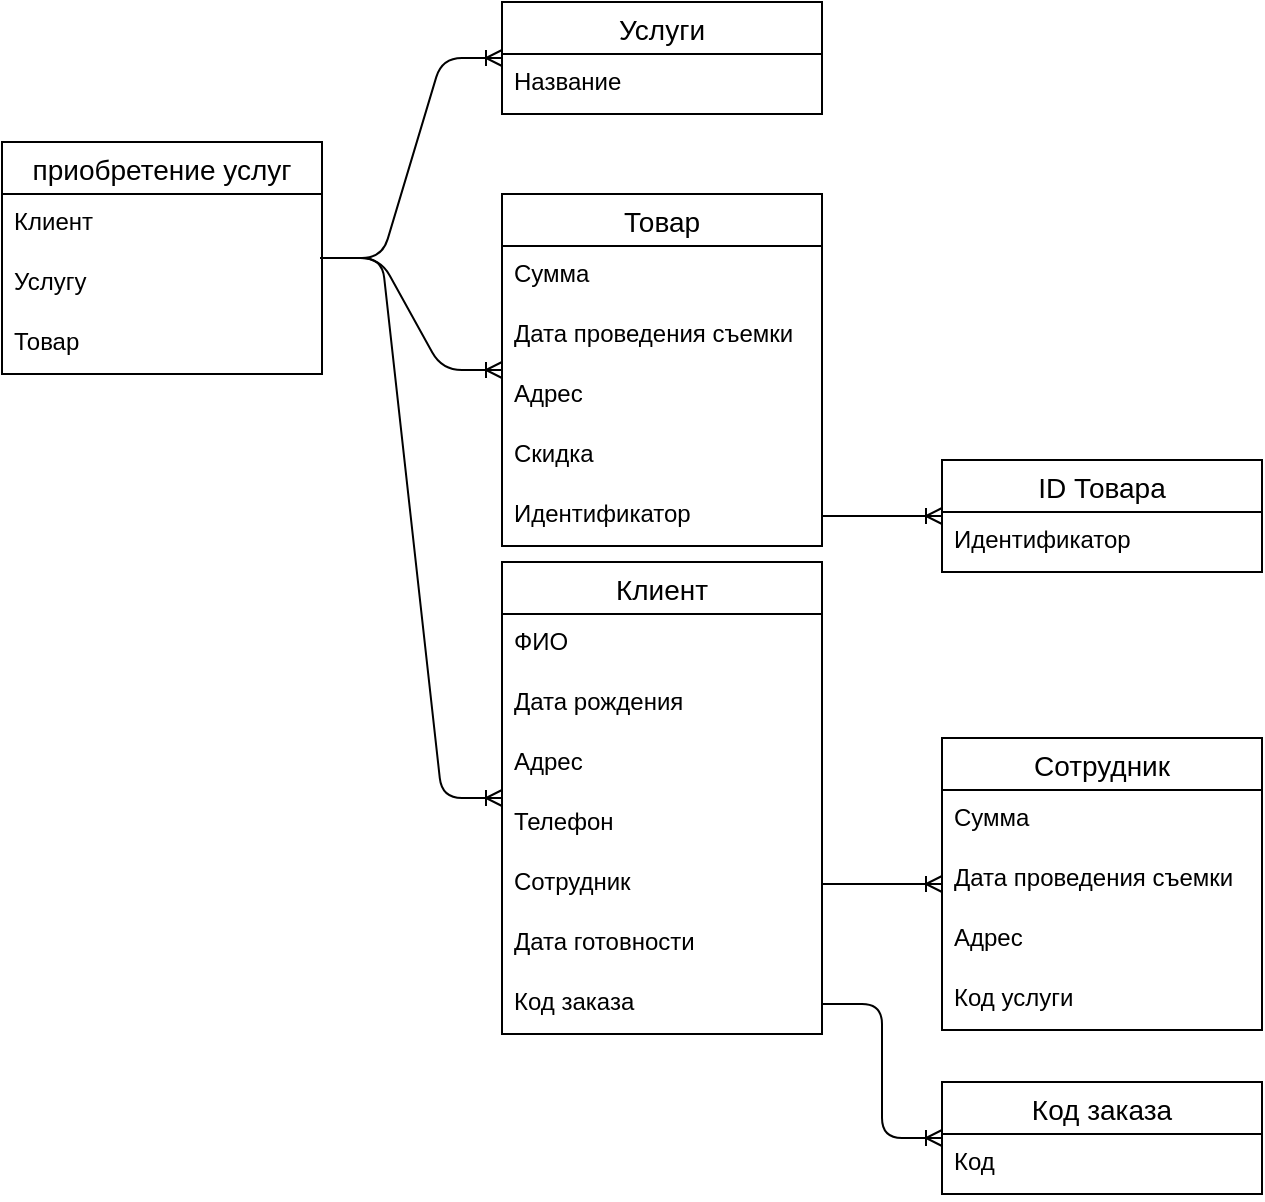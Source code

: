<mxfile version="14.4.8" type="github"><diagram id="8Ny9TbEh6WmF0hknEuNK" name="Page-1"><mxGraphModel dx="1454" dy="794" grid="1" gridSize="10" guides="1" tooltips="1" connect="1" arrows="1" fold="1" page="1" pageScale="1" pageWidth="827" pageHeight="1169" math="0" shadow="0"><root><mxCell id="0"/><mxCell id="1" parent="0"/><mxCell id="u0N26a6ctz3pZJtH_jlo-2" value="Услуги" style="swimlane;fontStyle=0;childLayout=stackLayout;horizontal=1;startSize=26;horizontalStack=0;resizeParent=1;resizeParentMax=0;resizeLast=0;collapsible=1;marginBottom=0;align=center;fontSize=14;" vertex="1" parent="1"><mxGeometry x="270" y="70" width="160" height="56" as="geometry"/></mxCell><mxCell id="u0N26a6ctz3pZJtH_jlo-3" value="Название" style="text;strokeColor=none;fillColor=none;spacingLeft=4;spacingRight=4;overflow=hidden;rotatable=0;points=[[0,0.5],[1,0.5]];portConstraint=eastwest;fontSize=12;" vertex="1" parent="u0N26a6ctz3pZJtH_jlo-2"><mxGeometry y="26" width="160" height="30" as="geometry"/></mxCell><mxCell id="u0N26a6ctz3pZJtH_jlo-11" value="Клиент" style="swimlane;fontStyle=0;childLayout=stackLayout;horizontal=1;startSize=26;horizontalStack=0;resizeParent=1;resizeParentMax=0;resizeLast=0;collapsible=1;marginBottom=0;align=center;fontSize=14;" vertex="1" parent="1"><mxGeometry x="270" y="350" width="160" height="236" as="geometry"/></mxCell><mxCell id="u0N26a6ctz3pZJtH_jlo-12" value="ФИО&#10;" style="text;strokeColor=none;fillColor=none;spacingLeft=4;spacingRight=4;overflow=hidden;rotatable=0;points=[[0,0.5],[1,0.5]];portConstraint=eastwest;fontSize=12;" vertex="1" parent="u0N26a6ctz3pZJtH_jlo-11"><mxGeometry y="26" width="160" height="30" as="geometry"/></mxCell><mxCell id="u0N26a6ctz3pZJtH_jlo-13" value="Дата рождения" style="text;strokeColor=none;fillColor=none;spacingLeft=4;spacingRight=4;overflow=hidden;rotatable=0;points=[[0,0.5],[1,0.5]];portConstraint=eastwest;fontSize=12;" vertex="1" parent="u0N26a6ctz3pZJtH_jlo-11"><mxGeometry y="56" width="160" height="30" as="geometry"/></mxCell><mxCell id="u0N26a6ctz3pZJtH_jlo-14" value="Адрес" style="text;strokeColor=none;fillColor=none;spacingLeft=4;spacingRight=4;overflow=hidden;rotatable=0;points=[[0,0.5],[1,0.5]];portConstraint=eastwest;fontSize=12;" vertex="1" parent="u0N26a6ctz3pZJtH_jlo-11"><mxGeometry y="86" width="160" height="30" as="geometry"/></mxCell><mxCell id="u0N26a6ctz3pZJtH_jlo-15" value="Телефон" style="text;strokeColor=none;fillColor=none;spacingLeft=4;spacingRight=4;overflow=hidden;rotatable=0;points=[[0,0.5],[1,0.5]];portConstraint=eastwest;fontSize=12;" vertex="1" parent="u0N26a6ctz3pZJtH_jlo-11"><mxGeometry y="116" width="160" height="30" as="geometry"/></mxCell><mxCell id="u0N26a6ctz3pZJtH_jlo-36" value="Сотрудник" style="text;strokeColor=none;fillColor=none;spacingLeft=4;spacingRight=4;overflow=hidden;rotatable=0;points=[[0,0.5],[1,0.5]];portConstraint=eastwest;fontSize=12;" vertex="1" parent="u0N26a6ctz3pZJtH_jlo-11"><mxGeometry y="146" width="160" height="30" as="geometry"/></mxCell><mxCell id="u0N26a6ctz3pZJtH_jlo-37" value="Дата готовности" style="text;strokeColor=none;fillColor=none;spacingLeft=4;spacingRight=4;overflow=hidden;rotatable=0;points=[[0,0.5],[1,0.5]];portConstraint=eastwest;fontSize=12;" vertex="1" parent="u0N26a6ctz3pZJtH_jlo-11"><mxGeometry y="176" width="160" height="30" as="geometry"/></mxCell><mxCell id="u0N26a6ctz3pZJtH_jlo-38" value="Код заказа" style="text;strokeColor=none;fillColor=none;spacingLeft=4;spacingRight=4;overflow=hidden;rotatable=0;points=[[0,0.5],[1,0.5]];portConstraint=eastwest;fontSize=12;" vertex="1" parent="u0N26a6ctz3pZJtH_jlo-11"><mxGeometry y="206" width="160" height="30" as="geometry"/></mxCell><mxCell id="u0N26a6ctz3pZJtH_jlo-17" value="Товар" style="swimlane;fontStyle=0;childLayout=stackLayout;horizontal=1;startSize=26;horizontalStack=0;resizeParent=1;resizeParentMax=0;resizeLast=0;collapsible=1;marginBottom=0;align=center;fontSize=14;" vertex="1" parent="1"><mxGeometry x="270" y="166" width="160" height="176" as="geometry"/></mxCell><mxCell id="u0N26a6ctz3pZJtH_jlo-18" value="Сумма" style="text;strokeColor=none;fillColor=none;spacingLeft=4;spacingRight=4;overflow=hidden;rotatable=0;points=[[0,0.5],[1,0.5]];portConstraint=eastwest;fontSize=12;" vertex="1" parent="u0N26a6ctz3pZJtH_jlo-17"><mxGeometry y="26" width="160" height="30" as="geometry"/></mxCell><mxCell id="u0N26a6ctz3pZJtH_jlo-19" value="Дата проведения съемки" style="text;strokeColor=none;fillColor=none;spacingLeft=4;spacingRight=4;overflow=hidden;rotatable=0;points=[[0,0.5],[1,0.5]];portConstraint=eastwest;fontSize=12;" vertex="1" parent="u0N26a6ctz3pZJtH_jlo-17"><mxGeometry y="56" width="160" height="30" as="geometry"/></mxCell><mxCell id="u0N26a6ctz3pZJtH_jlo-20" value="Адрес" style="text;strokeColor=none;fillColor=none;spacingLeft=4;spacingRight=4;overflow=hidden;rotatable=0;points=[[0,0.5],[1,0.5]];portConstraint=eastwest;fontSize=12;" vertex="1" parent="u0N26a6ctz3pZJtH_jlo-17"><mxGeometry y="86" width="160" height="30" as="geometry"/></mxCell><mxCell id="u0N26a6ctz3pZJtH_jlo-21" value="Скидка" style="text;strokeColor=none;fillColor=none;spacingLeft=4;spacingRight=4;overflow=hidden;rotatable=0;points=[[0,0.5],[1,0.5]];portConstraint=eastwest;fontSize=12;" vertex="1" parent="u0N26a6ctz3pZJtH_jlo-17"><mxGeometry y="116" width="160" height="30" as="geometry"/></mxCell><mxCell id="u0N26a6ctz3pZJtH_jlo-49" value="Идентификатор" style="text;strokeColor=none;fillColor=none;spacingLeft=4;spacingRight=4;overflow=hidden;rotatable=0;points=[[0,0.5],[1,0.5]];portConstraint=eastwest;fontSize=12;" vertex="1" parent="u0N26a6ctz3pZJtH_jlo-17"><mxGeometry y="146" width="160" height="30" as="geometry"/></mxCell><mxCell id="u0N26a6ctz3pZJtH_jlo-23" value="приобретение услуг" style="swimlane;fontStyle=0;childLayout=stackLayout;horizontal=1;startSize=26;horizontalStack=0;resizeParent=1;resizeParentMax=0;resizeLast=0;collapsible=1;marginBottom=0;align=center;fontSize=14;" vertex="1" parent="1"><mxGeometry x="20" y="140" width="160" height="116" as="geometry"/></mxCell><mxCell id="u0N26a6ctz3pZJtH_jlo-24" value="Клиент" style="text;strokeColor=none;fillColor=none;spacingLeft=4;spacingRight=4;overflow=hidden;rotatable=0;points=[[0,0.5],[1,0.5]];portConstraint=eastwest;fontSize=12;" vertex="1" parent="u0N26a6ctz3pZJtH_jlo-23"><mxGeometry y="26" width="160" height="30" as="geometry"/></mxCell><mxCell id="u0N26a6ctz3pZJtH_jlo-25" value="Услугу" style="text;strokeColor=none;fillColor=none;spacingLeft=4;spacingRight=4;overflow=hidden;rotatable=0;points=[[0,0.5],[1,0.5]];portConstraint=eastwest;fontSize=12;" vertex="1" parent="u0N26a6ctz3pZJtH_jlo-23"><mxGeometry y="56" width="160" height="30" as="geometry"/></mxCell><mxCell id="u0N26a6ctz3pZJtH_jlo-26" value="Товар" style="text;strokeColor=none;fillColor=none;spacingLeft=4;spacingRight=4;overflow=hidden;rotatable=0;points=[[0,0.5],[1,0.5]];portConstraint=eastwest;fontSize=12;" vertex="1" parent="u0N26a6ctz3pZJtH_jlo-23"><mxGeometry y="86" width="160" height="30" as="geometry"/></mxCell><mxCell id="u0N26a6ctz3pZJtH_jlo-27" value="" style="edgeStyle=entityRelationEdgeStyle;fontSize=12;html=1;endArrow=ERoneToMany;" edge="1" parent="1" source="u0N26a6ctz3pZJtH_jlo-23" target="u0N26a6ctz3pZJtH_jlo-2"><mxGeometry width="100" height="100" relative="1" as="geometry"><mxPoint x="380" y="360" as="sourcePoint"/><mxPoint x="480" y="260" as="targetPoint"/></mxGeometry></mxCell><mxCell id="u0N26a6ctz3pZJtH_jlo-28" value="" style="edgeStyle=entityRelationEdgeStyle;fontSize=12;html=1;endArrow=ERoneToMany;" edge="1" parent="1" target="u0N26a6ctz3pZJtH_jlo-17"><mxGeometry width="100" height="100" relative="1" as="geometry"><mxPoint x="179" y="198" as="sourcePoint"/><mxPoint x="280" y="108" as="targetPoint"/></mxGeometry></mxCell><mxCell id="u0N26a6ctz3pZJtH_jlo-29" value="" style="edgeStyle=entityRelationEdgeStyle;fontSize=12;html=1;endArrow=ERoneToMany;" edge="1" parent="1" source="u0N26a6ctz3pZJtH_jlo-23" target="u0N26a6ctz3pZJtH_jlo-11"><mxGeometry width="100" height="100" relative="1" as="geometry"><mxPoint x="189" y="208" as="sourcePoint"/><mxPoint x="280" y="249" as="targetPoint"/></mxGeometry></mxCell><mxCell id="u0N26a6ctz3pZJtH_jlo-39" value="Сотрудник" style="swimlane;fontStyle=0;childLayout=stackLayout;horizontal=1;startSize=26;horizontalStack=0;resizeParent=1;resizeParentMax=0;resizeLast=0;collapsible=1;marginBottom=0;align=center;fontSize=14;" vertex="1" parent="1"><mxGeometry x="490" y="438" width="160" height="146" as="geometry"/></mxCell><mxCell id="u0N26a6ctz3pZJtH_jlo-40" value="Сумма" style="text;strokeColor=none;fillColor=none;spacingLeft=4;spacingRight=4;overflow=hidden;rotatable=0;points=[[0,0.5],[1,0.5]];portConstraint=eastwest;fontSize=12;" vertex="1" parent="u0N26a6ctz3pZJtH_jlo-39"><mxGeometry y="26" width="160" height="30" as="geometry"/></mxCell><mxCell id="u0N26a6ctz3pZJtH_jlo-41" value="Дата проведения съемки" style="text;strokeColor=none;fillColor=none;spacingLeft=4;spacingRight=4;overflow=hidden;rotatable=0;points=[[0,0.5],[1,0.5]];portConstraint=eastwest;fontSize=12;" vertex="1" parent="u0N26a6ctz3pZJtH_jlo-39"><mxGeometry y="56" width="160" height="30" as="geometry"/></mxCell><mxCell id="u0N26a6ctz3pZJtH_jlo-42" value="Адрес" style="text;strokeColor=none;fillColor=none;spacingLeft=4;spacingRight=4;overflow=hidden;rotatable=0;points=[[0,0.5],[1,0.5]];portConstraint=eastwest;fontSize=12;" vertex="1" parent="u0N26a6ctz3pZJtH_jlo-39"><mxGeometry y="86" width="160" height="30" as="geometry"/></mxCell><mxCell id="u0N26a6ctz3pZJtH_jlo-43" value="Код услуги" style="text;strokeColor=none;fillColor=none;spacingLeft=4;spacingRight=4;overflow=hidden;rotatable=0;points=[[0,0.5],[1,0.5]];portConstraint=eastwest;fontSize=12;" vertex="1" parent="u0N26a6ctz3pZJtH_jlo-39"><mxGeometry y="116" width="160" height="30" as="geometry"/></mxCell><mxCell id="u0N26a6ctz3pZJtH_jlo-44" value="ID Товара" style="swimlane;fontStyle=0;childLayout=stackLayout;horizontal=1;startSize=26;horizontalStack=0;resizeParent=1;resizeParentMax=0;resizeLast=0;collapsible=1;marginBottom=0;align=center;fontSize=14;" vertex="1" parent="1"><mxGeometry x="490" y="299" width="160" height="56" as="geometry"/></mxCell><mxCell id="u0N26a6ctz3pZJtH_jlo-45" value="Идентификатор " style="text;strokeColor=none;fillColor=none;spacingLeft=4;spacingRight=4;overflow=hidden;rotatable=0;points=[[0,0.5],[1,0.5]];portConstraint=eastwest;fontSize=12;" vertex="1" parent="u0N26a6ctz3pZJtH_jlo-44"><mxGeometry y="26" width="160" height="30" as="geometry"/></mxCell><mxCell id="u0N26a6ctz3pZJtH_jlo-50" value="" style="edgeStyle=entityRelationEdgeStyle;fontSize=12;html=1;endArrow=ERoneToMany;exitX=1;exitY=0.5;exitDx=0;exitDy=0;" edge="1" parent="1" source="u0N26a6ctz3pZJtH_jlo-49" target="u0N26a6ctz3pZJtH_jlo-44"><mxGeometry width="100" height="100" relative="1" as="geometry"><mxPoint x="190" y="208" as="sourcePoint"/><mxPoint x="280" y="478" as="targetPoint"/></mxGeometry></mxCell><mxCell id="u0N26a6ctz3pZJtH_jlo-51" value="" style="edgeStyle=entityRelationEdgeStyle;fontSize=12;html=1;endArrow=ERoneToMany;exitX=1;exitY=0.5;exitDx=0;exitDy=0;" edge="1" parent="1" source="u0N26a6ctz3pZJtH_jlo-36" target="u0N26a6ctz3pZJtH_jlo-39"><mxGeometry width="100" height="100" relative="1" as="geometry"><mxPoint x="440" y="337" as="sourcePoint"/><mxPoint x="500" y="324" as="targetPoint"/></mxGeometry></mxCell><mxCell id="u0N26a6ctz3pZJtH_jlo-52" value="Код заказа" style="swimlane;fontStyle=0;childLayout=stackLayout;horizontal=1;startSize=26;horizontalStack=0;resizeParent=1;resizeParentMax=0;resizeLast=0;collapsible=1;marginBottom=0;align=center;fontSize=14;" vertex="1" parent="1"><mxGeometry x="490" y="610" width="160" height="56" as="geometry"/></mxCell><mxCell id="u0N26a6ctz3pZJtH_jlo-53" value="Код&#10;" style="text;strokeColor=none;fillColor=none;spacingLeft=4;spacingRight=4;overflow=hidden;rotatable=0;points=[[0,0.5],[1,0.5]];portConstraint=eastwest;fontSize=12;" vertex="1" parent="u0N26a6ctz3pZJtH_jlo-52"><mxGeometry y="26" width="160" height="30" as="geometry"/></mxCell><mxCell id="u0N26a6ctz3pZJtH_jlo-54" value="" style="edgeStyle=entityRelationEdgeStyle;fontSize=12;html=1;endArrow=ERoneToMany;exitX=1;exitY=0.5;exitDx=0;exitDy=0;" edge="1" parent="1" source="u0N26a6ctz3pZJtH_jlo-38" target="u0N26a6ctz3pZJtH_jlo-52"><mxGeometry width="100" height="100" relative="1" as="geometry"><mxPoint x="440" y="521" as="sourcePoint"/><mxPoint x="500" y="521" as="targetPoint"/></mxGeometry></mxCell></root></mxGraphModel></diagram></mxfile>